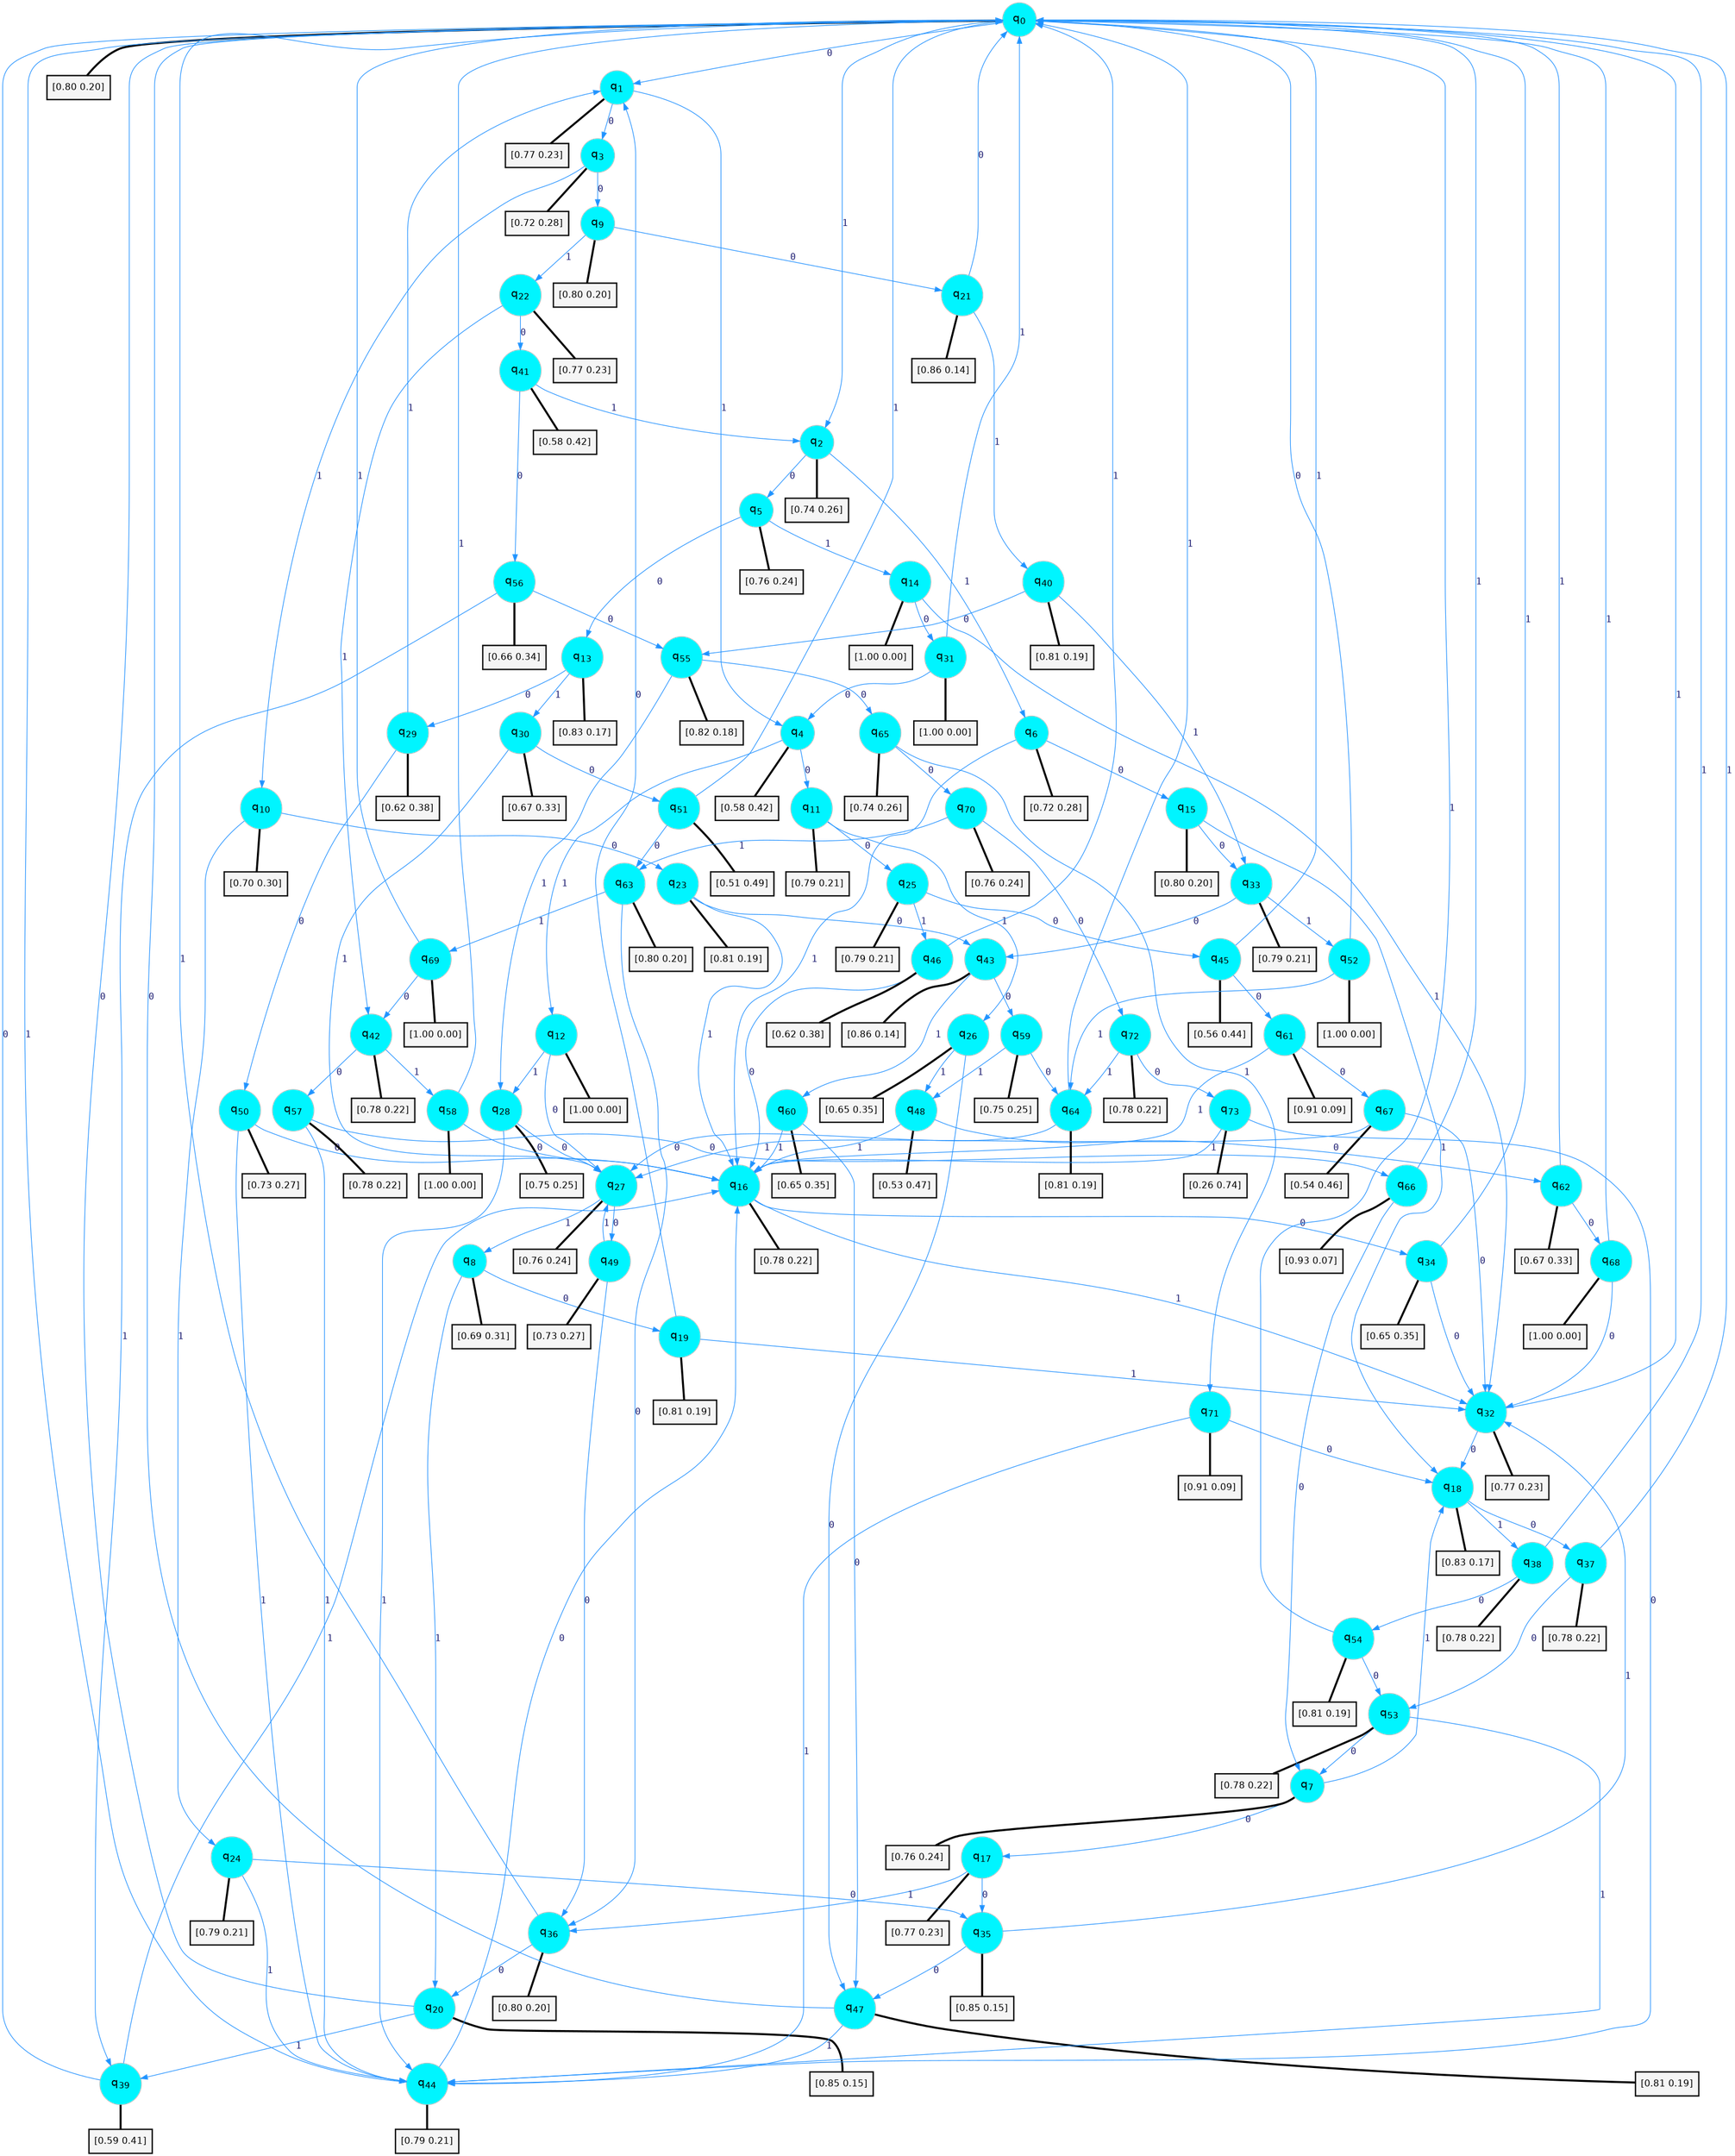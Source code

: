 digraph G {
graph [
bgcolor=transparent, dpi=300, rankdir=TD, size="40,25"];
node [
color=gray, fillcolor=turquoise1, fontcolor=black, fontname=Helvetica, fontsize=16, fontweight=bold, shape=circle, style=filled];
edge [
arrowsize=1, color=dodgerblue1, fontcolor=midnightblue, fontname=courier, fontweight=bold, penwidth=1, style=solid, weight=20];
0[label=<q<SUB>0</SUB>>];
1[label=<q<SUB>1</SUB>>];
2[label=<q<SUB>2</SUB>>];
3[label=<q<SUB>3</SUB>>];
4[label=<q<SUB>4</SUB>>];
5[label=<q<SUB>5</SUB>>];
6[label=<q<SUB>6</SUB>>];
7[label=<q<SUB>7</SUB>>];
8[label=<q<SUB>8</SUB>>];
9[label=<q<SUB>9</SUB>>];
10[label=<q<SUB>10</SUB>>];
11[label=<q<SUB>11</SUB>>];
12[label=<q<SUB>12</SUB>>];
13[label=<q<SUB>13</SUB>>];
14[label=<q<SUB>14</SUB>>];
15[label=<q<SUB>15</SUB>>];
16[label=<q<SUB>16</SUB>>];
17[label=<q<SUB>17</SUB>>];
18[label=<q<SUB>18</SUB>>];
19[label=<q<SUB>19</SUB>>];
20[label=<q<SUB>20</SUB>>];
21[label=<q<SUB>21</SUB>>];
22[label=<q<SUB>22</SUB>>];
23[label=<q<SUB>23</SUB>>];
24[label=<q<SUB>24</SUB>>];
25[label=<q<SUB>25</SUB>>];
26[label=<q<SUB>26</SUB>>];
27[label=<q<SUB>27</SUB>>];
28[label=<q<SUB>28</SUB>>];
29[label=<q<SUB>29</SUB>>];
30[label=<q<SUB>30</SUB>>];
31[label=<q<SUB>31</SUB>>];
32[label=<q<SUB>32</SUB>>];
33[label=<q<SUB>33</SUB>>];
34[label=<q<SUB>34</SUB>>];
35[label=<q<SUB>35</SUB>>];
36[label=<q<SUB>36</SUB>>];
37[label=<q<SUB>37</SUB>>];
38[label=<q<SUB>38</SUB>>];
39[label=<q<SUB>39</SUB>>];
40[label=<q<SUB>40</SUB>>];
41[label=<q<SUB>41</SUB>>];
42[label=<q<SUB>42</SUB>>];
43[label=<q<SUB>43</SUB>>];
44[label=<q<SUB>44</SUB>>];
45[label=<q<SUB>45</SUB>>];
46[label=<q<SUB>46</SUB>>];
47[label=<q<SUB>47</SUB>>];
48[label=<q<SUB>48</SUB>>];
49[label=<q<SUB>49</SUB>>];
50[label=<q<SUB>50</SUB>>];
51[label=<q<SUB>51</SUB>>];
52[label=<q<SUB>52</SUB>>];
53[label=<q<SUB>53</SUB>>];
54[label=<q<SUB>54</SUB>>];
55[label=<q<SUB>55</SUB>>];
56[label=<q<SUB>56</SUB>>];
57[label=<q<SUB>57</SUB>>];
58[label=<q<SUB>58</SUB>>];
59[label=<q<SUB>59</SUB>>];
60[label=<q<SUB>60</SUB>>];
61[label=<q<SUB>61</SUB>>];
62[label=<q<SUB>62</SUB>>];
63[label=<q<SUB>63</SUB>>];
64[label=<q<SUB>64</SUB>>];
65[label=<q<SUB>65</SUB>>];
66[label=<q<SUB>66</SUB>>];
67[label=<q<SUB>67</SUB>>];
68[label=<q<SUB>68</SUB>>];
69[label=<q<SUB>69</SUB>>];
70[label=<q<SUB>70</SUB>>];
71[label=<q<SUB>71</SUB>>];
72[label=<q<SUB>72</SUB>>];
73[label=<q<SUB>73</SUB>>];
74[label="[0.80 0.20]", shape=box,fontcolor=black, fontname=Helvetica, fontsize=14, penwidth=2, fillcolor=whitesmoke,color=black];
75[label="[0.77 0.23]", shape=box,fontcolor=black, fontname=Helvetica, fontsize=14, penwidth=2, fillcolor=whitesmoke,color=black];
76[label="[0.74 0.26]", shape=box,fontcolor=black, fontname=Helvetica, fontsize=14, penwidth=2, fillcolor=whitesmoke,color=black];
77[label="[0.72 0.28]", shape=box,fontcolor=black, fontname=Helvetica, fontsize=14, penwidth=2, fillcolor=whitesmoke,color=black];
78[label="[0.58 0.42]", shape=box,fontcolor=black, fontname=Helvetica, fontsize=14, penwidth=2, fillcolor=whitesmoke,color=black];
79[label="[0.76 0.24]", shape=box,fontcolor=black, fontname=Helvetica, fontsize=14, penwidth=2, fillcolor=whitesmoke,color=black];
80[label="[0.72 0.28]", shape=box,fontcolor=black, fontname=Helvetica, fontsize=14, penwidth=2, fillcolor=whitesmoke,color=black];
81[label="[0.76 0.24]", shape=box,fontcolor=black, fontname=Helvetica, fontsize=14, penwidth=2, fillcolor=whitesmoke,color=black];
82[label="[0.69 0.31]", shape=box,fontcolor=black, fontname=Helvetica, fontsize=14, penwidth=2, fillcolor=whitesmoke,color=black];
83[label="[0.80 0.20]", shape=box,fontcolor=black, fontname=Helvetica, fontsize=14, penwidth=2, fillcolor=whitesmoke,color=black];
84[label="[0.70 0.30]", shape=box,fontcolor=black, fontname=Helvetica, fontsize=14, penwidth=2, fillcolor=whitesmoke,color=black];
85[label="[0.79 0.21]", shape=box,fontcolor=black, fontname=Helvetica, fontsize=14, penwidth=2, fillcolor=whitesmoke,color=black];
86[label="[1.00 0.00]", shape=box,fontcolor=black, fontname=Helvetica, fontsize=14, penwidth=2, fillcolor=whitesmoke,color=black];
87[label="[0.83 0.17]", shape=box,fontcolor=black, fontname=Helvetica, fontsize=14, penwidth=2, fillcolor=whitesmoke,color=black];
88[label="[1.00 0.00]", shape=box,fontcolor=black, fontname=Helvetica, fontsize=14, penwidth=2, fillcolor=whitesmoke,color=black];
89[label="[0.80 0.20]", shape=box,fontcolor=black, fontname=Helvetica, fontsize=14, penwidth=2, fillcolor=whitesmoke,color=black];
90[label="[0.78 0.22]", shape=box,fontcolor=black, fontname=Helvetica, fontsize=14, penwidth=2, fillcolor=whitesmoke,color=black];
91[label="[0.77 0.23]", shape=box,fontcolor=black, fontname=Helvetica, fontsize=14, penwidth=2, fillcolor=whitesmoke,color=black];
92[label="[0.83 0.17]", shape=box,fontcolor=black, fontname=Helvetica, fontsize=14, penwidth=2, fillcolor=whitesmoke,color=black];
93[label="[0.81 0.19]", shape=box,fontcolor=black, fontname=Helvetica, fontsize=14, penwidth=2, fillcolor=whitesmoke,color=black];
94[label="[0.85 0.15]", shape=box,fontcolor=black, fontname=Helvetica, fontsize=14, penwidth=2, fillcolor=whitesmoke,color=black];
95[label="[0.86 0.14]", shape=box,fontcolor=black, fontname=Helvetica, fontsize=14, penwidth=2, fillcolor=whitesmoke,color=black];
96[label="[0.77 0.23]", shape=box,fontcolor=black, fontname=Helvetica, fontsize=14, penwidth=2, fillcolor=whitesmoke,color=black];
97[label="[0.81 0.19]", shape=box,fontcolor=black, fontname=Helvetica, fontsize=14, penwidth=2, fillcolor=whitesmoke,color=black];
98[label="[0.79 0.21]", shape=box,fontcolor=black, fontname=Helvetica, fontsize=14, penwidth=2, fillcolor=whitesmoke,color=black];
99[label="[0.79 0.21]", shape=box,fontcolor=black, fontname=Helvetica, fontsize=14, penwidth=2, fillcolor=whitesmoke,color=black];
100[label="[0.65 0.35]", shape=box,fontcolor=black, fontname=Helvetica, fontsize=14, penwidth=2, fillcolor=whitesmoke,color=black];
101[label="[0.76 0.24]", shape=box,fontcolor=black, fontname=Helvetica, fontsize=14, penwidth=2, fillcolor=whitesmoke,color=black];
102[label="[0.75 0.25]", shape=box,fontcolor=black, fontname=Helvetica, fontsize=14, penwidth=2, fillcolor=whitesmoke,color=black];
103[label="[0.62 0.38]", shape=box,fontcolor=black, fontname=Helvetica, fontsize=14, penwidth=2, fillcolor=whitesmoke,color=black];
104[label="[0.67 0.33]", shape=box,fontcolor=black, fontname=Helvetica, fontsize=14, penwidth=2, fillcolor=whitesmoke,color=black];
105[label="[1.00 0.00]", shape=box,fontcolor=black, fontname=Helvetica, fontsize=14, penwidth=2, fillcolor=whitesmoke,color=black];
106[label="[0.77 0.23]", shape=box,fontcolor=black, fontname=Helvetica, fontsize=14, penwidth=2, fillcolor=whitesmoke,color=black];
107[label="[0.79 0.21]", shape=box,fontcolor=black, fontname=Helvetica, fontsize=14, penwidth=2, fillcolor=whitesmoke,color=black];
108[label="[0.65 0.35]", shape=box,fontcolor=black, fontname=Helvetica, fontsize=14, penwidth=2, fillcolor=whitesmoke,color=black];
109[label="[0.85 0.15]", shape=box,fontcolor=black, fontname=Helvetica, fontsize=14, penwidth=2, fillcolor=whitesmoke,color=black];
110[label="[0.80 0.20]", shape=box,fontcolor=black, fontname=Helvetica, fontsize=14, penwidth=2, fillcolor=whitesmoke,color=black];
111[label="[0.78 0.22]", shape=box,fontcolor=black, fontname=Helvetica, fontsize=14, penwidth=2, fillcolor=whitesmoke,color=black];
112[label="[0.78 0.22]", shape=box,fontcolor=black, fontname=Helvetica, fontsize=14, penwidth=2, fillcolor=whitesmoke,color=black];
113[label="[0.59 0.41]", shape=box,fontcolor=black, fontname=Helvetica, fontsize=14, penwidth=2, fillcolor=whitesmoke,color=black];
114[label="[0.81 0.19]", shape=box,fontcolor=black, fontname=Helvetica, fontsize=14, penwidth=2, fillcolor=whitesmoke,color=black];
115[label="[0.58 0.42]", shape=box,fontcolor=black, fontname=Helvetica, fontsize=14, penwidth=2, fillcolor=whitesmoke,color=black];
116[label="[0.78 0.22]", shape=box,fontcolor=black, fontname=Helvetica, fontsize=14, penwidth=2, fillcolor=whitesmoke,color=black];
117[label="[0.86 0.14]", shape=box,fontcolor=black, fontname=Helvetica, fontsize=14, penwidth=2, fillcolor=whitesmoke,color=black];
118[label="[0.79 0.21]", shape=box,fontcolor=black, fontname=Helvetica, fontsize=14, penwidth=2, fillcolor=whitesmoke,color=black];
119[label="[0.56 0.44]", shape=box,fontcolor=black, fontname=Helvetica, fontsize=14, penwidth=2, fillcolor=whitesmoke,color=black];
120[label="[0.62 0.38]", shape=box,fontcolor=black, fontname=Helvetica, fontsize=14, penwidth=2, fillcolor=whitesmoke,color=black];
121[label="[0.81 0.19]", shape=box,fontcolor=black, fontname=Helvetica, fontsize=14, penwidth=2, fillcolor=whitesmoke,color=black];
122[label="[0.53 0.47]", shape=box,fontcolor=black, fontname=Helvetica, fontsize=14, penwidth=2, fillcolor=whitesmoke,color=black];
123[label="[0.73 0.27]", shape=box,fontcolor=black, fontname=Helvetica, fontsize=14, penwidth=2, fillcolor=whitesmoke,color=black];
124[label="[0.73 0.27]", shape=box,fontcolor=black, fontname=Helvetica, fontsize=14, penwidth=2, fillcolor=whitesmoke,color=black];
125[label="[0.51 0.49]", shape=box,fontcolor=black, fontname=Helvetica, fontsize=14, penwidth=2, fillcolor=whitesmoke,color=black];
126[label="[1.00 0.00]", shape=box,fontcolor=black, fontname=Helvetica, fontsize=14, penwidth=2, fillcolor=whitesmoke,color=black];
127[label="[0.78 0.22]", shape=box,fontcolor=black, fontname=Helvetica, fontsize=14, penwidth=2, fillcolor=whitesmoke,color=black];
128[label="[0.81 0.19]", shape=box,fontcolor=black, fontname=Helvetica, fontsize=14, penwidth=2, fillcolor=whitesmoke,color=black];
129[label="[0.82 0.18]", shape=box,fontcolor=black, fontname=Helvetica, fontsize=14, penwidth=2, fillcolor=whitesmoke,color=black];
130[label="[0.66 0.34]", shape=box,fontcolor=black, fontname=Helvetica, fontsize=14, penwidth=2, fillcolor=whitesmoke,color=black];
131[label="[0.78 0.22]", shape=box,fontcolor=black, fontname=Helvetica, fontsize=14, penwidth=2, fillcolor=whitesmoke,color=black];
132[label="[1.00 0.00]", shape=box,fontcolor=black, fontname=Helvetica, fontsize=14, penwidth=2, fillcolor=whitesmoke,color=black];
133[label="[0.75 0.25]", shape=box,fontcolor=black, fontname=Helvetica, fontsize=14, penwidth=2, fillcolor=whitesmoke,color=black];
134[label="[0.65 0.35]", shape=box,fontcolor=black, fontname=Helvetica, fontsize=14, penwidth=2, fillcolor=whitesmoke,color=black];
135[label="[0.91 0.09]", shape=box,fontcolor=black, fontname=Helvetica, fontsize=14, penwidth=2, fillcolor=whitesmoke,color=black];
136[label="[0.67 0.33]", shape=box,fontcolor=black, fontname=Helvetica, fontsize=14, penwidth=2, fillcolor=whitesmoke,color=black];
137[label="[0.80 0.20]", shape=box,fontcolor=black, fontname=Helvetica, fontsize=14, penwidth=2, fillcolor=whitesmoke,color=black];
138[label="[0.81 0.19]", shape=box,fontcolor=black, fontname=Helvetica, fontsize=14, penwidth=2, fillcolor=whitesmoke,color=black];
139[label="[0.74 0.26]", shape=box,fontcolor=black, fontname=Helvetica, fontsize=14, penwidth=2, fillcolor=whitesmoke,color=black];
140[label="[0.93 0.07]", shape=box,fontcolor=black, fontname=Helvetica, fontsize=14, penwidth=2, fillcolor=whitesmoke,color=black];
141[label="[0.54 0.46]", shape=box,fontcolor=black, fontname=Helvetica, fontsize=14, penwidth=2, fillcolor=whitesmoke,color=black];
142[label="[1.00 0.00]", shape=box,fontcolor=black, fontname=Helvetica, fontsize=14, penwidth=2, fillcolor=whitesmoke,color=black];
143[label="[1.00 0.00]", shape=box,fontcolor=black, fontname=Helvetica, fontsize=14, penwidth=2, fillcolor=whitesmoke,color=black];
144[label="[0.76 0.24]", shape=box,fontcolor=black, fontname=Helvetica, fontsize=14, penwidth=2, fillcolor=whitesmoke,color=black];
145[label="[0.91 0.09]", shape=box,fontcolor=black, fontname=Helvetica, fontsize=14, penwidth=2, fillcolor=whitesmoke,color=black];
146[label="[0.78 0.22]", shape=box,fontcolor=black, fontname=Helvetica, fontsize=14, penwidth=2, fillcolor=whitesmoke,color=black];
147[label="[0.26 0.74]", shape=box,fontcolor=black, fontname=Helvetica, fontsize=14, penwidth=2, fillcolor=whitesmoke,color=black];
0->1 [label=0];
0->2 [label=1];
0->74 [arrowhead=none, penwidth=3,color=black];
1->3 [label=0];
1->4 [label=1];
1->75 [arrowhead=none, penwidth=3,color=black];
2->5 [label=0];
2->6 [label=1];
2->76 [arrowhead=none, penwidth=3,color=black];
3->9 [label=0];
3->10 [label=1];
3->77 [arrowhead=none, penwidth=3,color=black];
4->11 [label=0];
4->12 [label=1];
4->78 [arrowhead=none, penwidth=3,color=black];
5->13 [label=0];
5->14 [label=1];
5->79 [arrowhead=none, penwidth=3,color=black];
6->15 [label=0];
6->16 [label=1];
6->80 [arrowhead=none, penwidth=3,color=black];
7->17 [label=0];
7->18 [label=1];
7->81 [arrowhead=none, penwidth=3,color=black];
8->19 [label=0];
8->20 [label=1];
8->82 [arrowhead=none, penwidth=3,color=black];
9->21 [label=0];
9->22 [label=1];
9->83 [arrowhead=none, penwidth=3,color=black];
10->23 [label=0];
10->24 [label=1];
10->84 [arrowhead=none, penwidth=3,color=black];
11->25 [label=0];
11->26 [label=1];
11->85 [arrowhead=none, penwidth=3,color=black];
12->27 [label=0];
12->28 [label=1];
12->86 [arrowhead=none, penwidth=3,color=black];
13->29 [label=0];
13->30 [label=1];
13->87 [arrowhead=none, penwidth=3,color=black];
14->31 [label=0];
14->32 [label=1];
14->88 [arrowhead=none, penwidth=3,color=black];
15->33 [label=0];
15->18 [label=1];
15->89 [arrowhead=none, penwidth=3,color=black];
16->34 [label=0];
16->32 [label=1];
16->90 [arrowhead=none, penwidth=3,color=black];
17->35 [label=0];
17->36 [label=1];
17->91 [arrowhead=none, penwidth=3,color=black];
18->37 [label=0];
18->38 [label=1];
18->92 [arrowhead=none, penwidth=3,color=black];
19->1 [label=0];
19->32 [label=1];
19->93 [arrowhead=none, penwidth=3,color=black];
20->0 [label=0];
20->39 [label=1];
20->94 [arrowhead=none, penwidth=3,color=black];
21->0 [label=0];
21->40 [label=1];
21->95 [arrowhead=none, penwidth=3,color=black];
22->41 [label=0];
22->42 [label=1];
22->96 [arrowhead=none, penwidth=3,color=black];
23->43 [label=0];
23->16 [label=1];
23->97 [arrowhead=none, penwidth=3,color=black];
24->35 [label=0];
24->44 [label=1];
24->98 [arrowhead=none, penwidth=3,color=black];
25->45 [label=0];
25->46 [label=1];
25->99 [arrowhead=none, penwidth=3,color=black];
26->47 [label=0];
26->48 [label=1];
26->100 [arrowhead=none, penwidth=3,color=black];
27->49 [label=0];
27->8 [label=1];
27->101 [arrowhead=none, penwidth=3,color=black];
28->27 [label=0];
28->44 [label=1];
28->102 [arrowhead=none, penwidth=3,color=black];
29->50 [label=0];
29->1 [label=1];
29->103 [arrowhead=none, penwidth=3,color=black];
30->51 [label=0];
30->27 [label=1];
30->104 [arrowhead=none, penwidth=3,color=black];
31->4 [label=0];
31->0 [label=1];
31->105 [arrowhead=none, penwidth=3,color=black];
32->18 [label=0];
32->0 [label=1];
32->106 [arrowhead=none, penwidth=3,color=black];
33->43 [label=0];
33->52 [label=1];
33->107 [arrowhead=none, penwidth=3,color=black];
34->32 [label=0];
34->0 [label=1];
34->108 [arrowhead=none, penwidth=3,color=black];
35->47 [label=0];
35->32 [label=1];
35->109 [arrowhead=none, penwidth=3,color=black];
36->20 [label=0];
36->0 [label=1];
36->110 [arrowhead=none, penwidth=3,color=black];
37->53 [label=0];
37->0 [label=1];
37->111 [arrowhead=none, penwidth=3,color=black];
38->54 [label=0];
38->0 [label=1];
38->112 [arrowhead=none, penwidth=3,color=black];
39->0 [label=0];
39->16 [label=1];
39->113 [arrowhead=none, penwidth=3,color=black];
40->55 [label=0];
40->33 [label=1];
40->114 [arrowhead=none, penwidth=3,color=black];
41->56 [label=0];
41->2 [label=1];
41->115 [arrowhead=none, penwidth=3,color=black];
42->57 [label=0];
42->58 [label=1];
42->116 [arrowhead=none, penwidth=3,color=black];
43->59 [label=0];
43->60 [label=1];
43->117 [arrowhead=none, penwidth=3,color=black];
44->16 [label=0];
44->0 [label=1];
44->118 [arrowhead=none, penwidth=3,color=black];
45->61 [label=0];
45->0 [label=1];
45->119 [arrowhead=none, penwidth=3,color=black];
46->16 [label=0];
46->0 [label=1];
46->120 [arrowhead=none, penwidth=3,color=black];
47->0 [label=0];
47->44 [label=1];
47->121 [arrowhead=none, penwidth=3,color=black];
48->62 [label=0];
48->16 [label=1];
48->122 [arrowhead=none, penwidth=3,color=black];
49->36 [label=0];
49->27 [label=1];
49->123 [arrowhead=none, penwidth=3,color=black];
50->16 [label=0];
50->44 [label=1];
50->124 [arrowhead=none, penwidth=3,color=black];
51->63 [label=0];
51->0 [label=1];
51->125 [arrowhead=none, penwidth=3,color=black];
52->0 [label=0];
52->64 [label=1];
52->126 [arrowhead=none, penwidth=3,color=black];
53->7 [label=0];
53->44 [label=1];
53->127 [arrowhead=none, penwidth=3,color=black];
54->53 [label=0];
54->0 [label=1];
54->128 [arrowhead=none, penwidth=3,color=black];
55->65 [label=0];
55->28 [label=1];
55->129 [arrowhead=none, penwidth=3,color=black];
56->55 [label=0];
56->39 [label=1];
56->130 [arrowhead=none, penwidth=3,color=black];
57->66 [label=0];
57->44 [label=1];
57->131 [arrowhead=none, penwidth=3,color=black];
58->16 [label=0];
58->0 [label=1];
58->132 [arrowhead=none, penwidth=3,color=black];
59->64 [label=0];
59->48 [label=1];
59->133 [arrowhead=none, penwidth=3,color=black];
60->47 [label=0];
60->16 [label=1];
60->134 [arrowhead=none, penwidth=3,color=black];
61->67 [label=0];
61->16 [label=1];
61->135 [arrowhead=none, penwidth=3,color=black];
62->68 [label=0];
62->0 [label=1];
62->136 [arrowhead=none, penwidth=3,color=black];
63->36 [label=0];
63->69 [label=1];
63->137 [arrowhead=none, penwidth=3,color=black];
64->27 [label=0];
64->0 [label=1];
64->138 [arrowhead=none, penwidth=3,color=black];
65->70 [label=0];
65->71 [label=1];
65->139 [arrowhead=none, penwidth=3,color=black];
66->7 [label=0];
66->0 [label=1];
66->140 [arrowhead=none, penwidth=3,color=black];
67->32 [label=0];
67->27 [label=1];
67->141 [arrowhead=none, penwidth=3,color=black];
68->32 [label=0];
68->0 [label=1];
68->142 [arrowhead=none, penwidth=3,color=black];
69->42 [label=0];
69->0 [label=1];
69->143 [arrowhead=none, penwidth=3,color=black];
70->72 [label=0];
70->63 [label=1];
70->144 [arrowhead=none, penwidth=3,color=black];
71->18 [label=0];
71->44 [label=1];
71->145 [arrowhead=none, penwidth=3,color=black];
72->73 [label=0];
72->64 [label=1];
72->146 [arrowhead=none, penwidth=3,color=black];
73->44 [label=0];
73->16 [label=1];
73->147 [arrowhead=none, penwidth=3,color=black];
}
